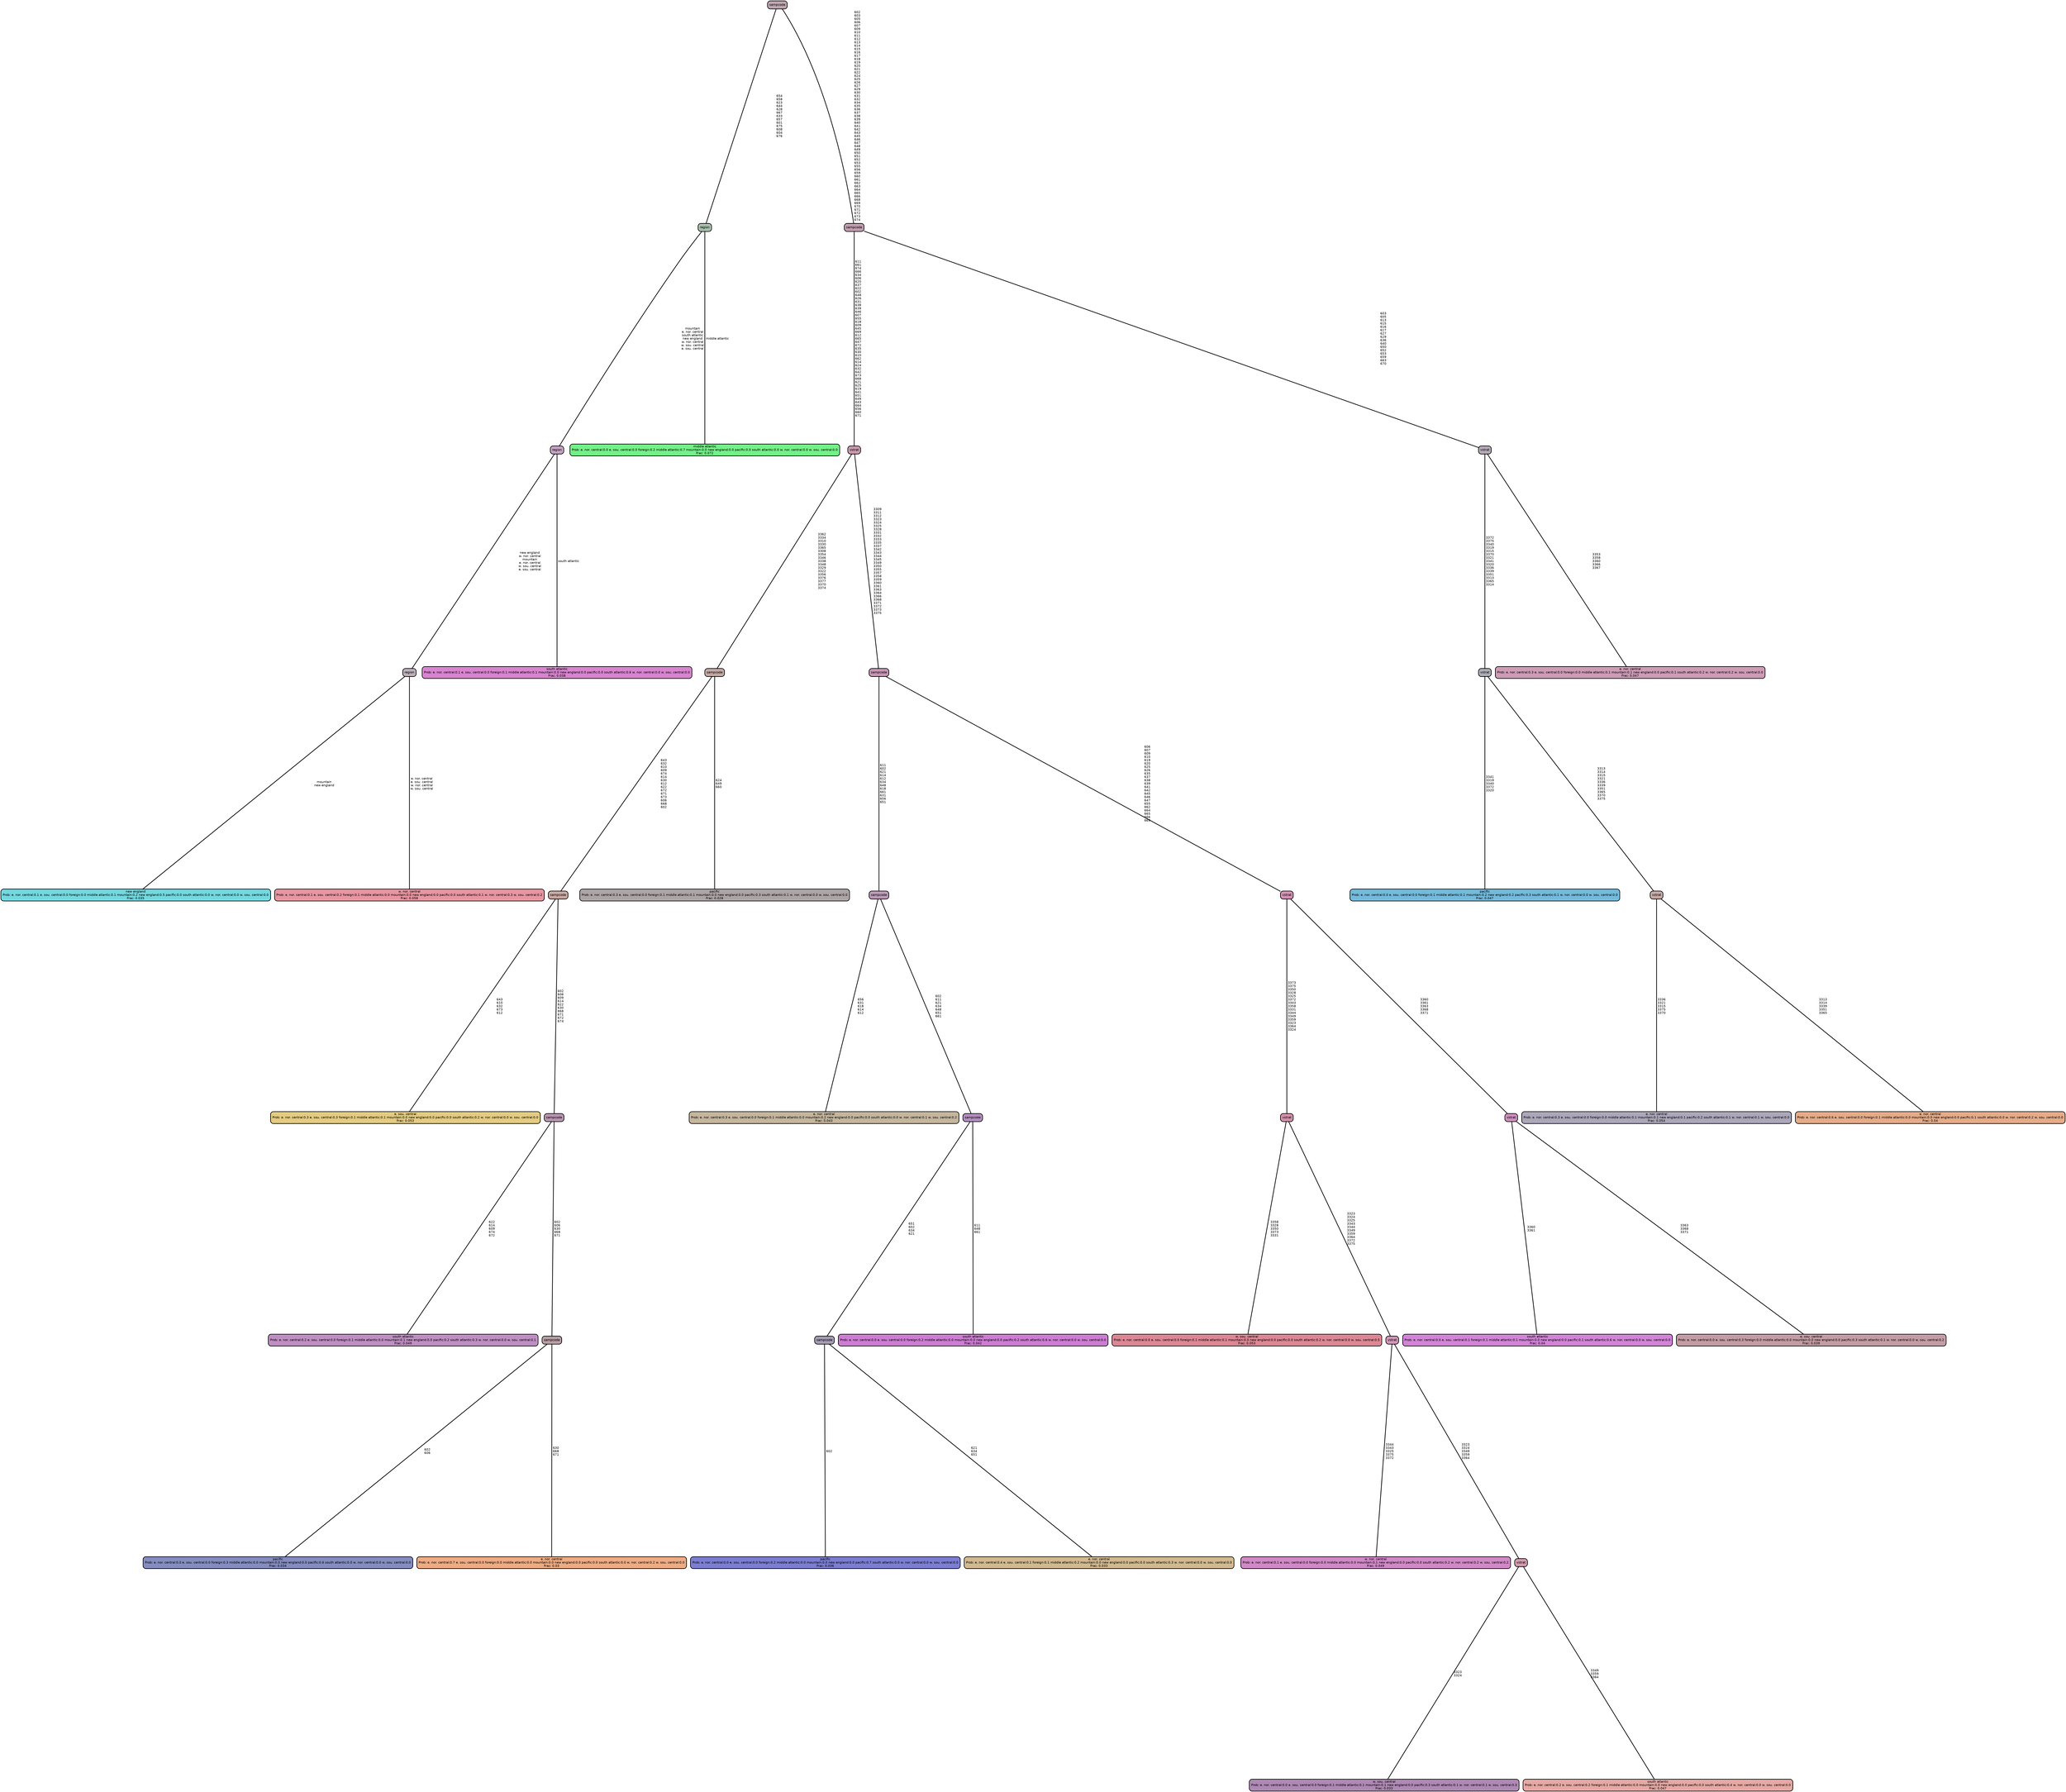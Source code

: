 graph Tree {
node [shape=box, style="filled, rounded",color="black",penwidth="3",fontcolor="black",                 fontname=helvetica] ;
graph [ranksep="0 equally", splines=straight,                 bgcolor=transparent, dpi=200] ;
edge [fontname=helvetica, color=black] ;
0 [label="new england
Prob: e. nor. central:0.1 e. sou. central:0.0 foreign:0.0 middle atlantic:0.1 mountain:0.2 new england:0.5 pacific:0.0 south atlantic:0.0 w. nor. central:0.0 w. sou. central:0.0
Frac: 0.035", fillcolor="#74d8df"] ;
1 [label="region", fillcolor="#bcafb9"] ;
2 [label="w. nor. central
Prob: e. nor. central:0.1 e. sou. central:0.2 foreign:0.1 middle atlantic:0.0 mountain:0.0 new england:0.0 pacific:0.0 south atlantic:0.1 w. nor. central:0.3 w. sou. central:0.2
Frac: 0.058", fillcolor="#e796a1"] ;
3 [label="region", fillcolor="#c4a2c0"] ;
4 [label="south atlantic
Prob: e. nor. central:0.1 e. sou. central:0.0 foreign:0.1 middle atlantic:0.1 mountain:0.0 new england:0.0 pacific:0.0 south atlantic:0.6 w. nor. central:0.0 w. sou. central:0.0
Frac: 0.038", fillcolor="#d983d1"] ;
5 [label="region", fillcolor="#a8beac"] ;
6 [label="middle atlantic
Prob: e. nor. central:0.0 e. sou. central:0.0 foreign:0.2 middle atlantic:0.7 mountain:0.0 new england:0.0 pacific:0.0 south atlantic:0.0 w. nor. central:0.0 w. sou. central:0.0
Frac: 0.072", fillcolor="#75f089"] ;
7 [label="sampcode", fillcolor="#bda4af"] ;
8 [label="e. sou. central
Prob: e. nor. central:0.3 e. sou. central:0.3 foreign:0.1 middle atlantic:0.1 mountain:0.0 new england:0.0 pacific:0.0 south atlantic:0.2 w. nor. central:0.0 w. sou. central:0.0
Frac: 0.053", fillcolor="#e3cb80"] ;
9 [label="sampcode", fillcolor="#c7a7a1"] ;
10 [label="south atlantic
Prob: e. nor. central:0.2 e. sou. central:0.0 foreign:0.1 middle atlantic:0.0 mountain:0.1 new england:0.0 pacific:0.2 south atlantic:0.3 w. nor. central:0.0 w. sou. central:0.1
Frac: 0.049", fillcolor="#bf8ec3"] ;
11 [label="sampcode", fillcolor="#ba96b1"] ;
12 [label="pacific
Prob: e. nor. central:0.0 e. sou. central:0.0 foreign:0.3 middle atlantic:0.0 mountain:0.0 new england:0.0 pacific:0.6 south atlantic:0.0 w. nor. central:0.0 w. sou. central:0.0
Frac: 0.034", fillcolor="#858dbf"] ;
13 [label="sampcode", fillcolor="#b69ca3"] ;
14 [label="e. nor. central
Prob: e. nor. central:0.7 e. sou. central:0.0 foreign:0.0 middle atlantic:0.0 mountain:0.0 new england:0.0 pacific:0.0 south atlantic:0.0 w. nor. central:0.2 w. sou. central:0.0
Frac: 0.03", fillcolor="#edac84"] ;
15 [label="sampcode", fillcolor="#c3a7a2"] ;
16 [label="pacific
Prob: e. nor. central:0.3 e. sou. central:0.0 foreign:0.1 middle atlantic:0.1 mountain:0.0 new england:0.0 pacific:0.3 south atlantic:0.1 w. nor. central:0.0 w. sou. central:0.0
Frac: 0.028", fillcolor="#ada5a5"] ;
17 [label="vstrat", fillcolor="#c799ad"] ;
18 [label="e. nor. central
Prob: e. nor. central:0.3 e. sou. central:0.0 foreign:0.1 middle atlantic:0.0 mountain:0.2 new england:0.0 pacific:0.0 south atlantic:0.0 w. nor. central:0.1 w. sou. central:0.2
Frac: 0.043", fillcolor="#c4b59c"] ;
19 [label="sampcode", fillcolor="#b999b5"] ;
20 [label="pacific
Prob: e. nor. central:0.0 e. sou. central:0.0 foreign:0.2 middle atlantic:0.0 mountain:0.0 new england:0.0 pacific:0.7 south atlantic:0.0 w. nor. central:0.0 w. sou. central:0.0
Frac: 0.036", fillcolor="#7c7ed0"] ;
21 [label="sampcode", fillcolor="#a49ab2"] ;
22 [label="e. nor. central
Prob: e. nor. central:0.4 e. sou. central:0.1 foreign:0.1 middle atlantic:0.2 mountain:0.0 new england:0.0 pacific:0.0 south atlantic:0.3 w. nor. central:0.0 w. sou. central:0.0
Frac: 0.033", fillcolor="#d1b991"] ;
23 [label="sampcode", fillcolor="#b48fbf"] ;
24 [label="south atlantic
Prob: e. nor. central:0.0 e. sou. central:0.0 foreign:0.2 middle atlantic:0.0 mountain:0.0 new england:0.0 pacific:0.2 south atlantic:0.6 w. nor. central:0.0 w. sou. central:0.0
Frac: 0.042", fillcolor="#ce7cd4"] ;
25 [label="sampcode", fillcolor="#c893b3"] ;
26 [label="w. sou. central
Prob: e. nor. central:0.0 e. sou. central:0.0 foreign:0.1 middle atlantic:0.1 mountain:0.0 new england:0.0 pacific:0.0 south atlantic:0.2 w. nor. central:0.0 w. sou. central:0.5
Frac: 0.053", fillcolor="#de8694"] ;
27 [label="vstrat", fillcolor="#d490ab"] ;
28 [label="w. nor. central
Prob: e. nor. central:0.1 e. sou. central:0.0 foreign:0.0 middle atlantic:0.0 mountain:0.1 new england:0.0 pacific:0.0 south atlantic:0.2 w. nor. central:0.2 w. sou. central:0.2
Frac: 0.049", fillcolor="#d08ac6"] ;
29 [label="vstrat", fillcolor="#d094b5"] ;
30 [label="w. sou. central
Prob: e. nor. central:0.0 e. sou. central:0.0 foreign:0.1 middle atlantic:0.1 mountain:0.1 new england:0.0 pacific:0.3 south atlantic:0.1 w. nor. central:0.1 w. sou. central:0.3
Frac: 0.033", fillcolor="#af88b5"] ;
31 [label="vstrat", fillcolor="#d09bab"] ;
32 [label="south atlantic
Prob: e. nor. central:0.2 e. sou. central:0.2 foreign:0.1 middle atlantic:0.0 mountain:0.0 new england:0.0 pacific:0.0 south atlantic:0.4 w. nor. central:0.0 w. sou. central:0.0
Frac: 0.047", fillcolor="#e7a8a3"] ;
33 [label="vstrat", fillcolor="#d290b1"] ;
34 [label="south atlantic
Prob: e. nor. central:0.0 e. sou. central:0.1 foreign:0.1 middle atlantic:0.1 mountain:0.0 new england:0.0 pacific:0.1 south atlantic:0.6 w. nor. central:0.0 w. sou. central:0.0
Frac: 0.04", fillcolor="#d383d8"] ;
35 [label="vstrat", fillcolor="#cc8fbe"] ;
36 [label="e. sou. central
Prob: e. nor. central:0.0 e. sou. central:0.3 foreign:0.0 middle atlantic:0.0 mountain:0.0 new england:0.0 pacific:0.3 south atlantic:0.1 w. nor. central:0.0 w. sou. central:0.2
Frac: 0.039", fillcolor="#c49ca4"] ;
37 [label="sampcode", fillcolor="#c29daf"] ;
38 [label="pacific
Prob: e. nor. central:0.0 e. sou. central:0.0 foreign:0.1 middle atlantic:0.1 mountain:0.2 new england:0.2 pacific:0.3 south atlantic:0.1 w. nor. central:0.0 w. sou. central:0.0
Frac: 0.047", fillcolor="#74bada"] ;
39 [label="vstrat", fillcolor="#a9aeb6"] ;
40 [label="e. nor. central
Prob: e. nor. central:0.3 e. sou. central:0.0 foreign:0.0 middle atlantic:0.1 mountain:0.1 new england:0.1 pacific:0.2 south atlantic:0.1 w. nor. central:0.1 w. sou. central:0.0
Frac: 0.054", fillcolor="#aca6b9"] ;
41 [label="vstrat", fillcolor="#c4a8a4"] ;
42 [label="e. nor. central
Prob: e. nor. central:0.6 e. sou. central:0.0 foreign:0.1 middle atlantic:0.0 mountain:0.0 new england:0.0 pacific:0.1 south atlantic:0.0 w. nor. central:0.2 w. sou. central:0.0
Frac: 0.04", fillcolor="#e5ab88"] ;
43 [label="vstrat", fillcolor="#b3a9b6"] ;
44 [label="e. nor. central
Prob: e. nor. central:0.3 e. sou. central:0.0 foreign:0.0 middle atlantic:0.1 mountain:0.1 new england:0.0 pacific:0.1 south atlantic:0.2 w. nor. central:0.2 w. sou. central:0.0
Frac: 0.047", fillcolor="#cf9bb7"] ;
1 -- 0 [label=" mountain\n new england",penwidth=3] ;
1 -- 2 [label=" e. nor. central\n e. sou. central\n w. nor. central\n w. sou. central",penwidth=3] ;
3 -- 1 [label=" new england\n w. nor. central\n mountain\n e. nor. central\n w. sou. central\n e. sou. central",penwidth=3] ;
3 -- 4 [label=" south atlantic",penwidth=3] ;
5 -- 3 [label=" mountain\n e. nor. central\n south atlantic\n new england\n w. nor. central\n w. sou. central\n e. sou. central",penwidth=3] ;
5 -- 6 [label=" middle atlantic",penwidth=3] ;
7 -- 5 [label=" 654\n 658\n 623\n 644\n 628\n 667\n 633\n 657\n 601\n 675\n 608\n 604\n 676",penwidth=3] ;
7 -- 37 [label=" 602\n 603\n 605\n 606\n 607\n 609\n 610\n 611\n 612\n 613\n 614\n 615\n 616\n 617\n 618\n 619\n 620\n 621\n 622\n 624\n 625\n 626\n 627\n 629\n 630\n 631\n 632\n 634\n 635\n 636\n 637\n 638\n 639\n 640\n 641\n 642\n 643\n 645\n 646\n 647\n 648\n 649\n 650\n 651\n 652\n 653\n 655\n 656\n 659\n 660\n 661\n 662\n 663\n 664\n 665\n 666\n 668\n 669\n 670\n 671\n 672\n 673\n 674",penwidth=3] ;
9 -- 8 [label=" 643\n 610\n 632\n 673\n 612",penwidth=3] ;
9 -- 11 [label=" 602\n 606\n 609\n 614\n 622\n 630\n 668\n 671\n 672\n 674",penwidth=3] ;
11 -- 10 [label=" 622\n 614\n 609\n 674\n 672",penwidth=3] ;
11 -- 13 [label=" 602\n 606\n 630\n 668\n 671",penwidth=3] ;
13 -- 12 [label=" 602\n 606",penwidth=3] ;
13 -- 14 [label=" 630\n 668\n 671",penwidth=3] ;
15 -- 9 [label=" 643\n 632\n 610\n 609\n 674\n 614\n 630\n 612\n 622\n 672\n 671\n 673\n 606\n 668\n 602",penwidth=3] ;
15 -- 16 [label=" 624\n 649\n 660",penwidth=3] ;
17 -- 15 [label=" 3362\n 3334\n 3310\n 3330\n 3365\n 3308\n 3354\n 3346\n 3338\n 3348\n 3329\n 3322\n 3356\n 3376\n 3377\n 3370\n 3374",penwidth=3] ;
17 -- 25 [label=" 3309\n 3311\n 3312\n 3323\n 3324\n 3325\n 3328\n 3331\n 3332\n 3333\n 3335\n 3337\n 3342\n 3343\n 3344\n 3345\n 3349\n 3350\n 3355\n 3357\n 3358\n 3359\n 3360\n 3361\n 3363\n 3364\n 3366\n 3368\n 3371\n 3372\n 3373\n 3375",penwidth=3] ;
19 -- 18 [label=" 656\n 631\n 618\n 614\n 612",penwidth=3] ;
19 -- 23 [label=" 602\n 611\n 621\n 634\n 648\n 651\n 661",penwidth=3] ;
21 -- 20 [label=" 602",penwidth=3] ;
21 -- 22 [label=" 621\n 634\n 651",penwidth=3] ;
23 -- 21 [label=" 651\n 602\n 634\n 621",penwidth=3] ;
23 -- 24 [label=" 611\n 648\n 661",penwidth=3] ;
25 -- 19 [label=" 611\n 602\n 621\n 614\n 612\n 634\n 648\n 618\n 661\n 631\n 656\n 651",penwidth=3] ;
25 -- 33 [label=" 606\n 607\n 609\n 610\n 619\n 620\n 625\n 626\n 635\n 637\n 638\n 639\n 641\n 642\n 645\n 646\n 647\n 655\n 662\n 664\n 665\n 666\n 669",penwidth=3] ;
27 -- 26 [label=" 3358\n 3328\n 3350\n 3373\n 3331",penwidth=3] ;
27 -- 29 [label=" 3323\n 3324\n 3325\n 3343\n 3344\n 3349\n 3359\n 3364\n 3372\n 3375",penwidth=3] ;
29 -- 28 [label=" 3344\n 3343\n 3325\n 3375\n 3372",penwidth=3] ;
29 -- 31 [label=" 3323\n 3324\n 3349\n 3359\n 3364",penwidth=3] ;
31 -- 30 [label=" 3323\n 3324",penwidth=3] ;
31 -- 32 [label=" 3349\n 3359\n 3364",penwidth=3] ;
33 -- 27 [label=" 3373\n 3375\n 3350\n 3328\n 3325\n 3372\n 3343\n 3358\n 3331\n 3344\n 3349\n 3359\n 3323\n 3364\n 3324",penwidth=3] ;
33 -- 35 [label=" 3360\n 3361\n 3363\n 3368\n 3371",penwidth=3] ;
35 -- 34 [label=" 3360\n 3361",penwidth=3] ;
35 -- 36 [label=" 3363\n 3368\n 3371",penwidth=3] ;
37 -- 17 [label=" 611\n 661\n 674\n 666\n 634\n 606\n 620\n 637\n 622\n 602\n 648\n 626\n 631\n 638\n 639\n 646\n 607\n 655\n 618\n 609\n 645\n 669\n 612\n 665\n 647\n 672\n 635\n 630\n 610\n 662\n 614\n 624\n 632\n 642\n 673\n 668\n 621\n 625\n 619\n 641\n 651\n 649\n 643\n 664\n 656\n 660\n 671",penwidth=3] ;
37 -- 43 [label=" 603\n 605\n 613\n 615\n 616\n 617\n 627\n 629\n 636\n 640\n 650\n 652\n 653\n 659\n 663\n 670",penwidth=3] ;
39 -- 38 [label=" 3341\n 3319\n 3340\n 3372\n 3320",penwidth=3] ;
39 -- 41 [label=" 3313\n 3314\n 3315\n 3321\n 3336\n 3339\n 3351\n 3365\n 3370\n 3375",penwidth=3] ;
41 -- 40 [label=" 3336\n 3321\n 3315\n 3375\n 3370",penwidth=3] ;
41 -- 42 [label=" 3313\n 3314\n 3339\n 3351\n 3365",penwidth=3] ;
43 -- 39 [label=" 3372\n 3375\n 3340\n 3319\n 3315\n 3370\n 3321\n 3341\n 3320\n 3336\n 3339\n 3351\n 3313\n 3365\n 3314",penwidth=3] ;
43 -- 44 [label=" 3353\n 3358\n 3360\n 3366\n 3367",penwidth=3] ;
{rank = same;}}